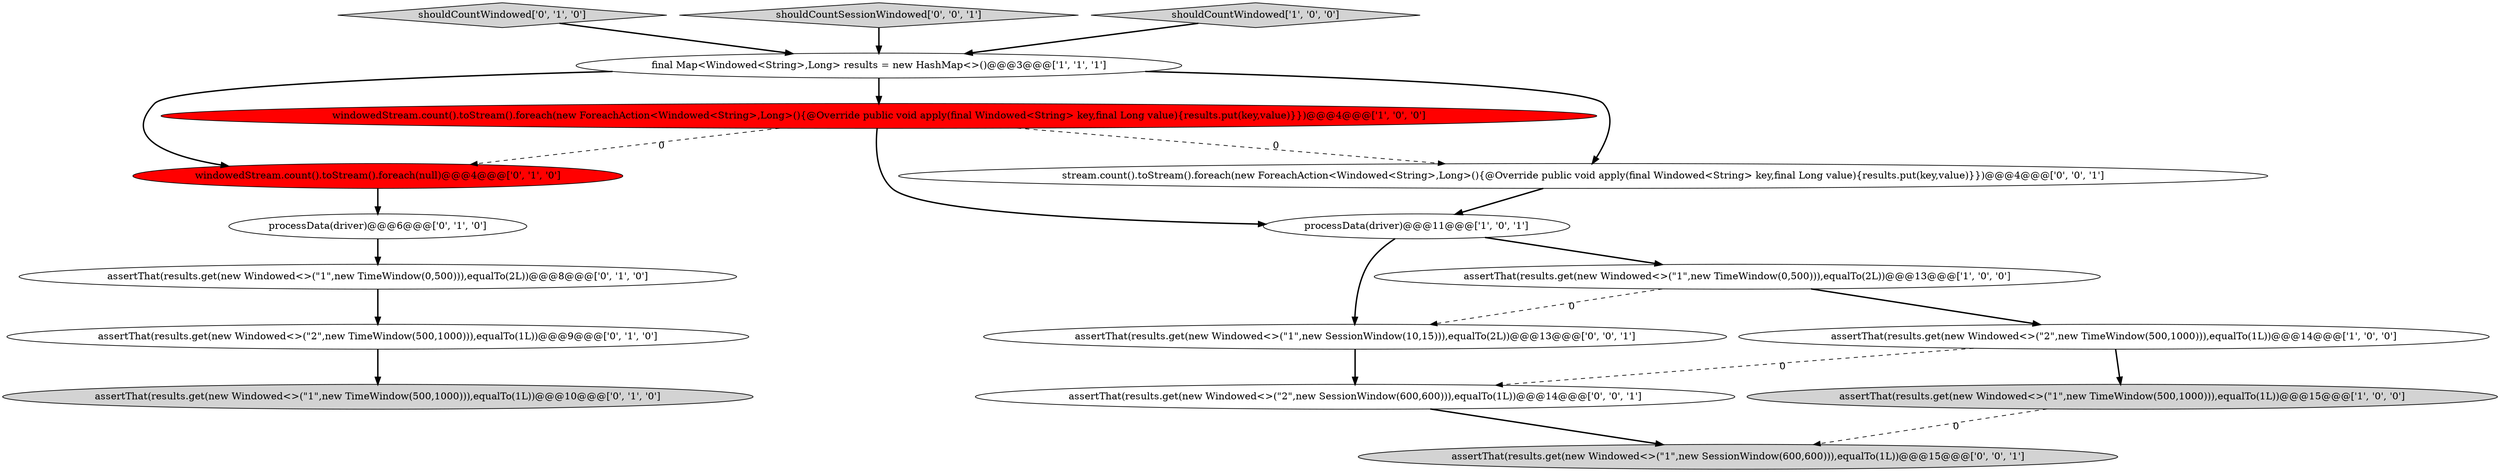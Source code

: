 digraph {
9 [style = filled, label = "assertThat(results.get(new Windowed<>(\"2\",new TimeWindow(500,1000))),equalTo(1L))@@@9@@@['0', '1', '0']", fillcolor = white, shape = ellipse image = "AAA0AAABBB2BBB"];
7 [style = filled, label = "processData(driver)@@@6@@@['0', '1', '0']", fillcolor = white, shape = ellipse image = "AAA0AAABBB2BBB"];
8 [style = filled, label = "assertThat(results.get(new Windowed<>(\"1\",new TimeWindow(500,1000))),equalTo(1L))@@@10@@@['0', '1', '0']", fillcolor = lightgray, shape = ellipse image = "AAA0AAABBB2BBB"];
12 [style = filled, label = "shouldCountWindowed['0', '1', '0']", fillcolor = lightgray, shape = diamond image = "AAA0AAABBB2BBB"];
2 [style = filled, label = "final Map<Windowed<String>,Long> results = new HashMap<>()@@@3@@@['1', '1', '1']", fillcolor = white, shape = ellipse image = "AAA0AAABBB1BBB"];
0 [style = filled, label = "assertThat(results.get(new Windowed<>(\"1\",new TimeWindow(500,1000))),equalTo(1L))@@@15@@@['1', '0', '0']", fillcolor = lightgray, shape = ellipse image = "AAA0AAABBB1BBB"];
14 [style = filled, label = "assertThat(results.get(new Windowed<>(\"1\",new SessionWindow(10,15))),equalTo(2L))@@@13@@@['0', '0', '1']", fillcolor = white, shape = ellipse image = "AAA0AAABBB3BBB"];
15 [style = filled, label = "shouldCountSessionWindowed['0', '0', '1']", fillcolor = lightgray, shape = diamond image = "AAA0AAABBB3BBB"];
1 [style = filled, label = "shouldCountWindowed['1', '0', '0']", fillcolor = lightgray, shape = diamond image = "AAA0AAABBB1BBB"];
5 [style = filled, label = "assertThat(results.get(new Windowed<>(\"1\",new TimeWindow(0,500))),equalTo(2L))@@@13@@@['1', '0', '0']", fillcolor = white, shape = ellipse image = "AAA0AAABBB1BBB"];
17 [style = filled, label = "stream.count().toStream().foreach(new ForeachAction<Windowed<String>,Long>(){@Override public void apply(final Windowed<String> key,final Long value){results.put(key,value)}})@@@4@@@['0', '0', '1']", fillcolor = white, shape = ellipse image = "AAA0AAABBB3BBB"];
4 [style = filled, label = "assertThat(results.get(new Windowed<>(\"2\",new TimeWindow(500,1000))),equalTo(1L))@@@14@@@['1', '0', '0']", fillcolor = white, shape = ellipse image = "AAA0AAABBB1BBB"];
10 [style = filled, label = "assertThat(results.get(new Windowed<>(\"1\",new TimeWindow(0,500))),equalTo(2L))@@@8@@@['0', '1', '0']", fillcolor = white, shape = ellipse image = "AAA0AAABBB2BBB"];
11 [style = filled, label = "windowedStream.count().toStream().foreach(null)@@@4@@@['0', '1', '0']", fillcolor = red, shape = ellipse image = "AAA1AAABBB2BBB"];
13 [style = filled, label = "assertThat(results.get(new Windowed<>(\"2\",new SessionWindow(600,600))),equalTo(1L))@@@14@@@['0', '0', '1']", fillcolor = white, shape = ellipse image = "AAA0AAABBB3BBB"];
3 [style = filled, label = "windowedStream.count().toStream().foreach(new ForeachAction<Windowed<String>,Long>(){@Override public void apply(final Windowed<String> key,final Long value){results.put(key,value)}})@@@4@@@['1', '0', '0']", fillcolor = red, shape = ellipse image = "AAA1AAABBB1BBB"];
6 [style = filled, label = "processData(driver)@@@11@@@['1', '0', '1']", fillcolor = white, shape = ellipse image = "AAA0AAABBB1BBB"];
16 [style = filled, label = "assertThat(results.get(new Windowed<>(\"1\",new SessionWindow(600,600))),equalTo(1L))@@@15@@@['0', '0', '1']", fillcolor = lightgray, shape = ellipse image = "AAA0AAABBB3BBB"];
2->17 [style = bold, label=""];
15->2 [style = bold, label=""];
5->14 [style = dashed, label="0"];
3->17 [style = dashed, label="0"];
17->6 [style = bold, label=""];
7->10 [style = bold, label=""];
2->3 [style = bold, label=""];
0->16 [style = dashed, label="0"];
3->6 [style = bold, label=""];
9->8 [style = bold, label=""];
13->16 [style = bold, label=""];
4->0 [style = bold, label=""];
6->14 [style = bold, label=""];
6->5 [style = bold, label=""];
12->2 [style = bold, label=""];
5->4 [style = bold, label=""];
1->2 [style = bold, label=""];
10->9 [style = bold, label=""];
14->13 [style = bold, label=""];
4->13 [style = dashed, label="0"];
2->11 [style = bold, label=""];
11->7 [style = bold, label=""];
3->11 [style = dashed, label="0"];
}
